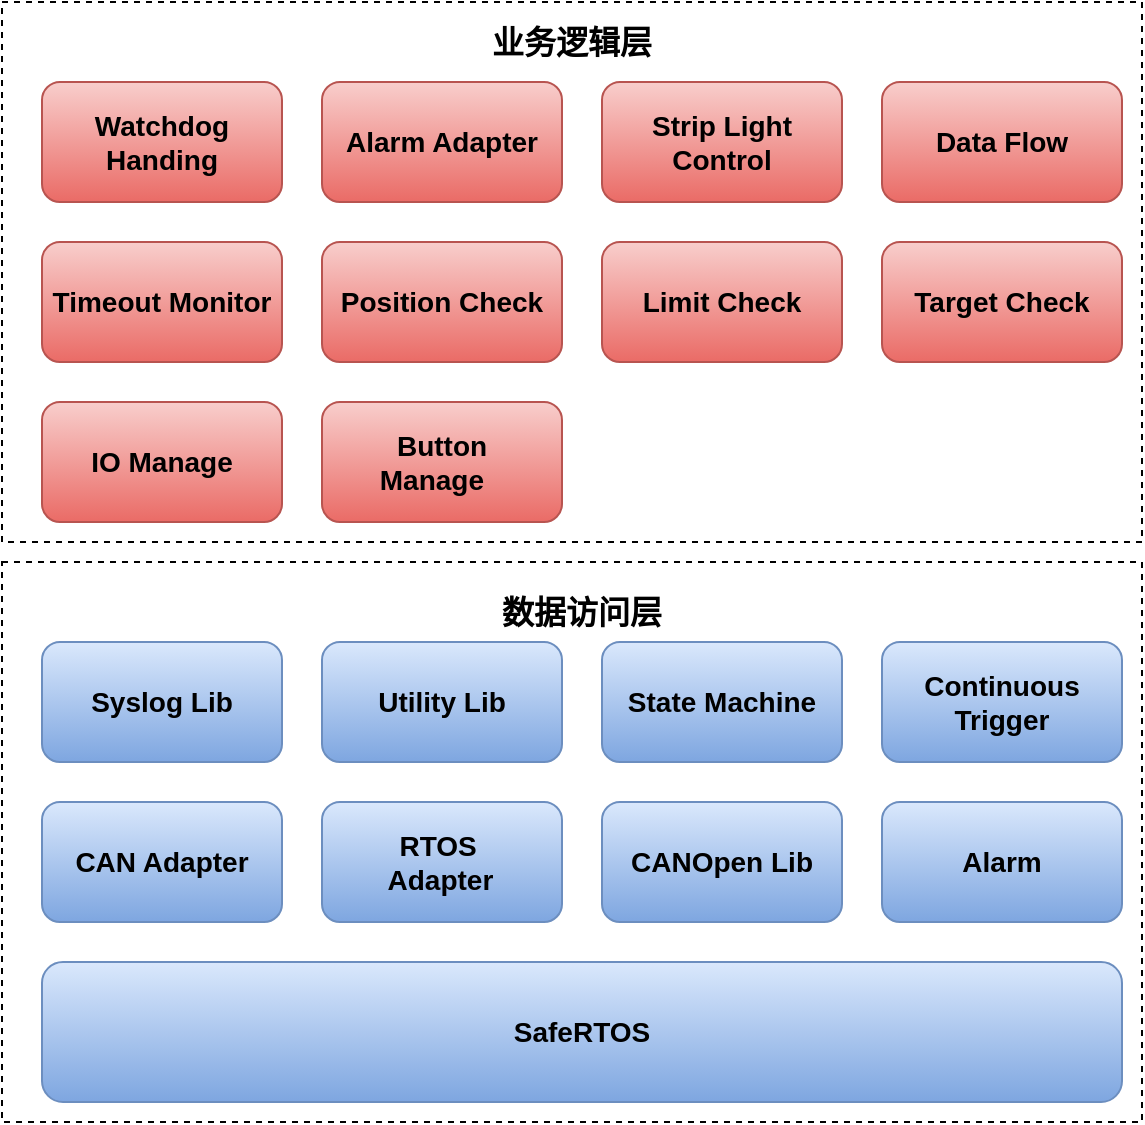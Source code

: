 <mxfile version="21.6.8" type="github">
  <diagram name="第 1 页" id="bTmhR4Yzm4HeWg_Pz3V0">
    <mxGraphModel dx="909" dy="1761" grid="1" gridSize="10" guides="1" tooltips="1" connect="1" arrows="1" fold="1" page="1" pageScale="1" pageWidth="827" pageHeight="1169" math="0" shadow="0">
      <root>
        <mxCell id="0" />
        <mxCell id="1" parent="0" />
        <mxCell id="-ehKRAcnNxcPrC-oD9jl-10" value="" style="rounded=0;whiteSpace=wrap;html=1;dashed=1;" vertex="1" parent="1">
          <mxGeometry x="210" y="190" width="570" height="280" as="geometry" />
        </mxCell>
        <mxCell id="-ehKRAcnNxcPrC-oD9jl-1" value="SafeRTOS" style="rounded=1;whiteSpace=wrap;html=1;fontStyle=1;fontSize=14;align=center;fillColor=#dae8fc;strokeColor=#6c8ebf;gradientColor=#7ea6e0;" vertex="1" parent="1">
          <mxGeometry x="230" y="390" width="540" height="70" as="geometry" />
        </mxCell>
        <mxCell id="-ehKRAcnNxcPrC-oD9jl-2" value="CAN Adapter" style="rounded=1;whiteSpace=wrap;html=1;fontStyle=1;fontSize=14;align=center;fillColor=#dae8fc;strokeColor=#6c8ebf;gradientColor=#7ea6e0;" vertex="1" parent="1">
          <mxGeometry x="230" y="310" width="120" height="60" as="geometry" />
        </mxCell>
        <mxCell id="-ehKRAcnNxcPrC-oD9jl-3" value="CANOpen Lib" style="rounded=1;whiteSpace=wrap;html=1;fontStyle=1;fontSize=14;align=center;fillColor=#dae8fc;strokeColor=#6c8ebf;gradientColor=#7ea6e0;" vertex="1" parent="1">
          <mxGeometry x="510" y="310" width="120" height="60" as="geometry" />
        </mxCell>
        <mxCell id="-ehKRAcnNxcPrC-oD9jl-4" value="RTOS&amp;nbsp; &amp;nbsp;Adapter&lt;span style=&quot;white-space: pre; font-size: 14px;&quot;&gt;&#x9;&lt;/span&gt;" style="rounded=1;whiteSpace=wrap;html=1;fontStyle=1;fontSize=14;align=center;fillColor=#dae8fc;strokeColor=#6c8ebf;gradientColor=#7ea6e0;" vertex="1" parent="1">
          <mxGeometry x="370" y="310" width="120" height="60" as="geometry" />
        </mxCell>
        <mxCell id="-ehKRAcnNxcPrC-oD9jl-5" value="Alarm" style="rounded=1;whiteSpace=wrap;html=1;fontStyle=1;fontSize=14;align=center;fillColor=#dae8fc;strokeColor=#6c8ebf;gradientColor=#7ea6e0;" vertex="1" parent="1">
          <mxGeometry x="650" y="310" width="120" height="60" as="geometry" />
        </mxCell>
        <mxCell id="-ehKRAcnNxcPrC-oD9jl-6" value="Syslog Lib" style="rounded=1;whiteSpace=wrap;html=1;fontStyle=1;fontSize=14;align=center;fillColor=#dae8fc;strokeColor=#6c8ebf;gradientColor=#7ea6e0;" vertex="1" parent="1">
          <mxGeometry x="230" y="230" width="120" height="60" as="geometry" />
        </mxCell>
        <mxCell id="-ehKRAcnNxcPrC-oD9jl-7" value="Utility Lib" style="rounded=1;whiteSpace=wrap;html=1;fontStyle=1;fontSize=14;align=center;fillColor=#dae8fc;strokeColor=#6c8ebf;gradientColor=#7ea6e0;" vertex="1" parent="1">
          <mxGeometry x="370" y="230" width="120" height="60" as="geometry" />
        </mxCell>
        <mxCell id="-ehKRAcnNxcPrC-oD9jl-8" value="State Machine" style="rounded=1;whiteSpace=wrap;html=1;fontStyle=1;fontSize=14;align=center;fillColor=#dae8fc;strokeColor=#6c8ebf;gradientColor=#7ea6e0;" vertex="1" parent="1">
          <mxGeometry x="510" y="230" width="120" height="60" as="geometry" />
        </mxCell>
        <mxCell id="-ehKRAcnNxcPrC-oD9jl-9" value="Continuous Trigger" style="rounded=1;whiteSpace=wrap;html=1;fontStyle=1;fontSize=14;align=center;fillColor=#dae8fc;strokeColor=#6c8ebf;gradientColor=#7ea6e0;" vertex="1" parent="1">
          <mxGeometry x="650" y="230" width="120" height="60" as="geometry" />
        </mxCell>
        <mxCell id="-ehKRAcnNxcPrC-oD9jl-11" value="数据访问层" style="text;html=1;strokeColor=none;fillColor=none;align=center;verticalAlign=middle;whiteSpace=wrap;rounded=0;strokeWidth=1;fontSize=16;fontStyle=1" vertex="1" parent="1">
          <mxGeometry x="440" y="200" width="120" height="30" as="geometry" />
        </mxCell>
        <mxCell id="-ehKRAcnNxcPrC-oD9jl-12" style="edgeStyle=orthogonalEdgeStyle;rounded=0;orthogonalLoop=1;jettySize=auto;html=1;exitX=0.5;exitY=1;exitDx=0;exitDy=0;align=center;fontSize=14;" edge="1" parent="1" source="-ehKRAcnNxcPrC-oD9jl-11" target="-ehKRAcnNxcPrC-oD9jl-11">
          <mxGeometry relative="1" as="geometry" />
        </mxCell>
        <mxCell id="-ehKRAcnNxcPrC-oD9jl-13" value="" style="rounded=0;whiteSpace=wrap;html=1;dashed=1;" vertex="1" parent="1">
          <mxGeometry x="210" y="-90" width="570" height="270" as="geometry" />
        </mxCell>
        <mxCell id="-ehKRAcnNxcPrC-oD9jl-14" value="业务逻辑层" style="text;html=1;strokeColor=none;fillColor=none;align=center;verticalAlign=middle;whiteSpace=wrap;rounded=0;fontSize=16;fontStyle=1" vertex="1" parent="1">
          <mxGeometry x="440" y="-80" width="110" height="20" as="geometry" />
        </mxCell>
        <mxCell id="-ehKRAcnNxcPrC-oD9jl-16" value="Watchdog Handing" style="rounded=1;whiteSpace=wrap;html=1;fillColor=#f8cecc;gradientColor=#ea6b66;strokeColor=#b85450;fontStyle=1;fontSize=14;" vertex="1" parent="1">
          <mxGeometry x="230" y="-50" width="120" height="60" as="geometry" />
        </mxCell>
        <mxCell id="-ehKRAcnNxcPrC-oD9jl-17" value="Alarm Adapter" style="rounded=1;whiteSpace=wrap;html=1;fillColor=#f8cecc;gradientColor=#ea6b66;strokeColor=#b85450;fontStyle=1;fontSize=14;" vertex="1" parent="1">
          <mxGeometry x="370" y="-50" width="120" height="60" as="geometry" />
        </mxCell>
        <mxCell id="-ehKRAcnNxcPrC-oD9jl-18" value="Position Check" style="rounded=1;whiteSpace=wrap;html=1;fillColor=#f8cecc;gradientColor=#ea6b66;strokeColor=#b85450;fontStyle=1;fontSize=14;" vertex="1" parent="1">
          <mxGeometry x="370" y="30" width="120" height="60" as="geometry" />
        </mxCell>
        <mxCell id="-ehKRAcnNxcPrC-oD9jl-19" value="Limit Check" style="rounded=1;whiteSpace=wrap;html=1;fillColor=#f8cecc;gradientColor=#ea6b66;strokeColor=#b85450;fontStyle=1;fontSize=14;" vertex="1" parent="1">
          <mxGeometry x="510" y="30" width="120" height="60" as="geometry" />
        </mxCell>
        <mxCell id="-ehKRAcnNxcPrC-oD9jl-20" value="Strip Light Control" style="rounded=1;whiteSpace=wrap;html=1;fillColor=#f8cecc;gradientColor=#ea6b66;strokeColor=#b85450;fontStyle=1;fontSize=14;" vertex="1" parent="1">
          <mxGeometry x="510" y="-50" width="120" height="60" as="geometry" />
        </mxCell>
        <mxCell id="-ehKRAcnNxcPrC-oD9jl-21" value="Data Flow" style="rounded=1;whiteSpace=wrap;html=1;fillColor=#f8cecc;gradientColor=#ea6b66;strokeColor=#b85450;fontStyle=1;fontSize=14;" vertex="1" parent="1">
          <mxGeometry x="650" y="-50" width="120" height="60" as="geometry" />
        </mxCell>
        <mxCell id="-ehKRAcnNxcPrC-oD9jl-22" value="Target Check" style="rounded=1;whiteSpace=wrap;html=1;fillColor=#f8cecc;gradientColor=#ea6b66;strokeColor=#b85450;fontStyle=1;fontSize=14;" vertex="1" parent="1">
          <mxGeometry x="650" y="30" width="120" height="60" as="geometry" />
        </mxCell>
        <mxCell id="-ehKRAcnNxcPrC-oD9jl-23" value="Timeout Monitor" style="rounded=1;whiteSpace=wrap;html=1;fillColor=#f8cecc;gradientColor=#ea6b66;strokeColor=#b85450;fontStyle=1;fontSize=14;" vertex="1" parent="1">
          <mxGeometry x="230" y="30" width="120" height="60" as="geometry" />
        </mxCell>
        <mxCell id="-ehKRAcnNxcPrC-oD9jl-24" value="IO Manage" style="rounded=1;whiteSpace=wrap;html=1;fillColor=#f8cecc;gradientColor=#ea6b66;strokeColor=#b85450;fontStyle=1;fontSize=14;" vertex="1" parent="1">
          <mxGeometry x="230" y="110" width="120" height="60" as="geometry" />
        </mxCell>
        <mxCell id="-ehKRAcnNxcPrC-oD9jl-25" value="Button Manage&lt;span style=&quot;white-space: pre; font-size: 14px;&quot;&gt;&#x9;&lt;/span&gt;" style="rounded=1;whiteSpace=wrap;html=1;fillColor=#f8cecc;gradientColor=#ea6b66;strokeColor=#b85450;fontStyle=1;fontSize=14;" vertex="1" parent="1">
          <mxGeometry x="370" y="110" width="120" height="60" as="geometry" />
        </mxCell>
      </root>
    </mxGraphModel>
  </diagram>
</mxfile>
